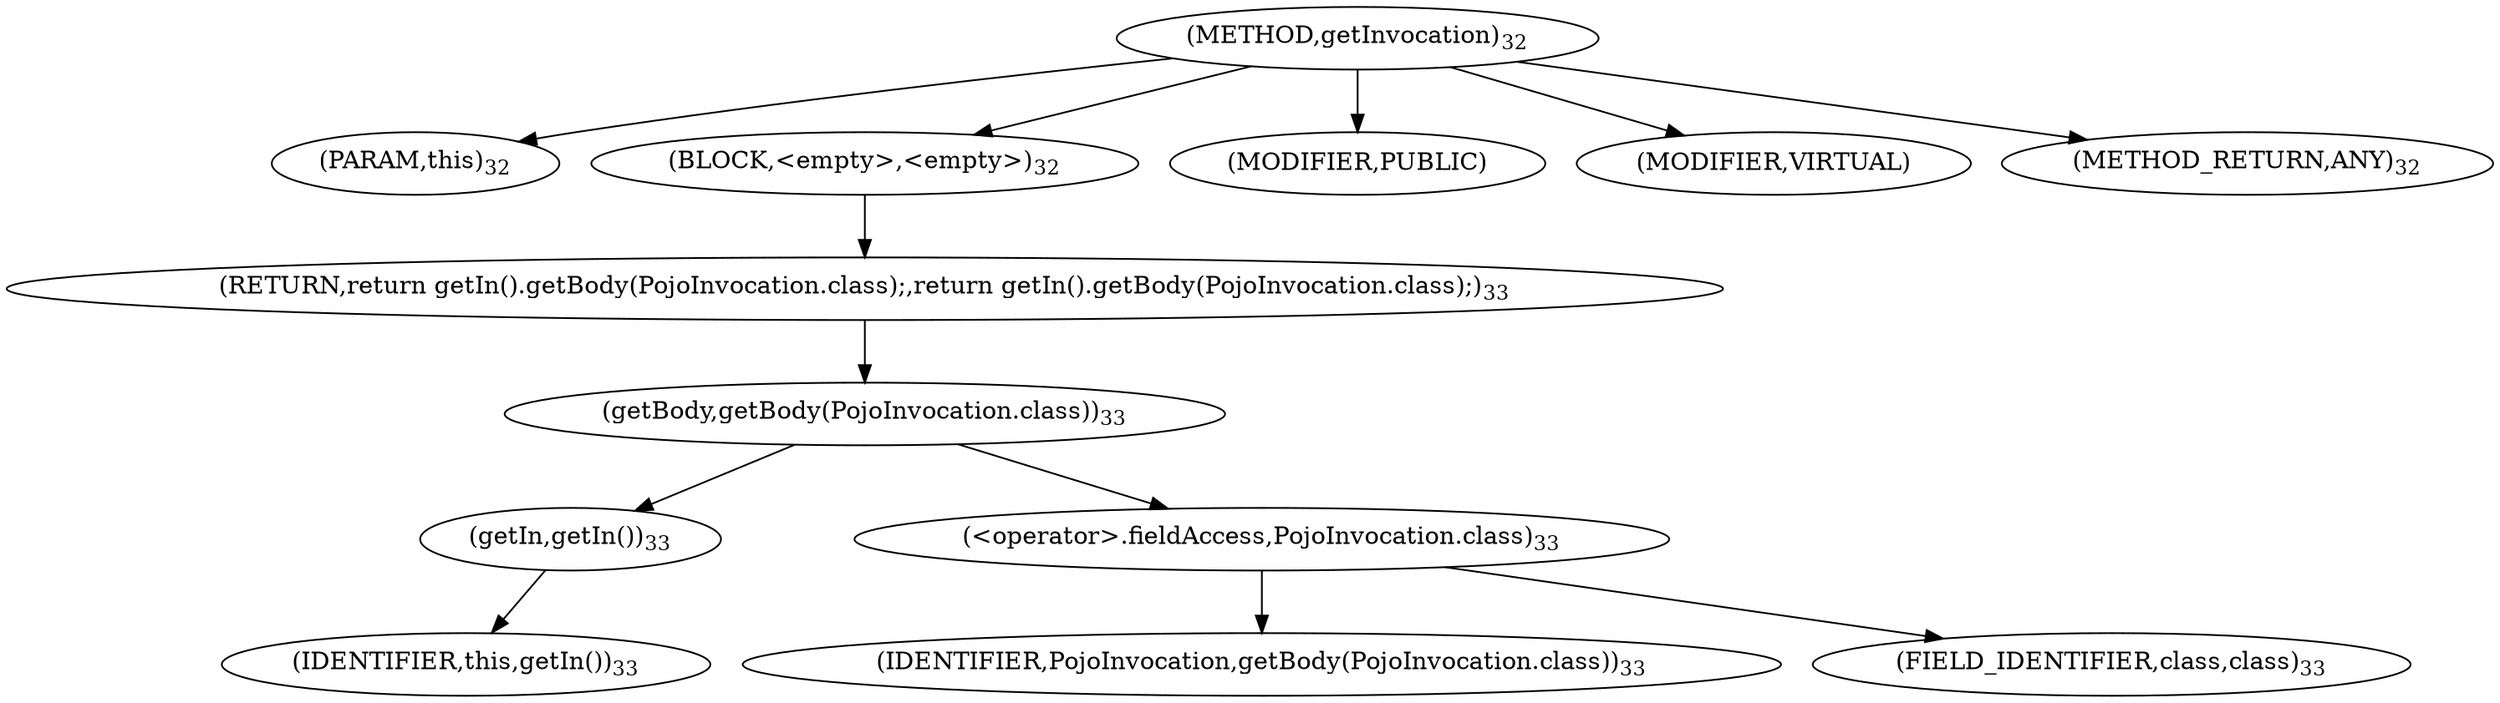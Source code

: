 digraph "getInvocation" {  
"24" [label = <(METHOD,getInvocation)<SUB>32</SUB>> ]
"6" [label = <(PARAM,this)<SUB>32</SUB>> ]
"25" [label = <(BLOCK,&lt;empty&gt;,&lt;empty&gt;)<SUB>32</SUB>> ]
"26" [label = <(RETURN,return getIn().getBody(PojoInvocation.class);,return getIn().getBody(PojoInvocation.class);)<SUB>33</SUB>> ]
"27" [label = <(getBody,getBody(PojoInvocation.class))<SUB>33</SUB>> ]
"28" [label = <(getIn,getIn())<SUB>33</SUB>> ]
"5" [label = <(IDENTIFIER,this,getIn())<SUB>33</SUB>> ]
"29" [label = <(&lt;operator&gt;.fieldAccess,PojoInvocation.class)<SUB>33</SUB>> ]
"30" [label = <(IDENTIFIER,PojoInvocation,getBody(PojoInvocation.class))<SUB>33</SUB>> ]
"31" [label = <(FIELD_IDENTIFIER,class,class)<SUB>33</SUB>> ]
"32" [label = <(MODIFIER,PUBLIC)> ]
"33" [label = <(MODIFIER,VIRTUAL)> ]
"34" [label = <(METHOD_RETURN,ANY)<SUB>32</SUB>> ]
  "24" -> "6" 
  "24" -> "25" 
  "24" -> "32" 
  "24" -> "33" 
  "24" -> "34" 
  "25" -> "26" 
  "26" -> "27" 
  "27" -> "28" 
  "27" -> "29" 
  "28" -> "5" 
  "29" -> "30" 
  "29" -> "31" 
}
